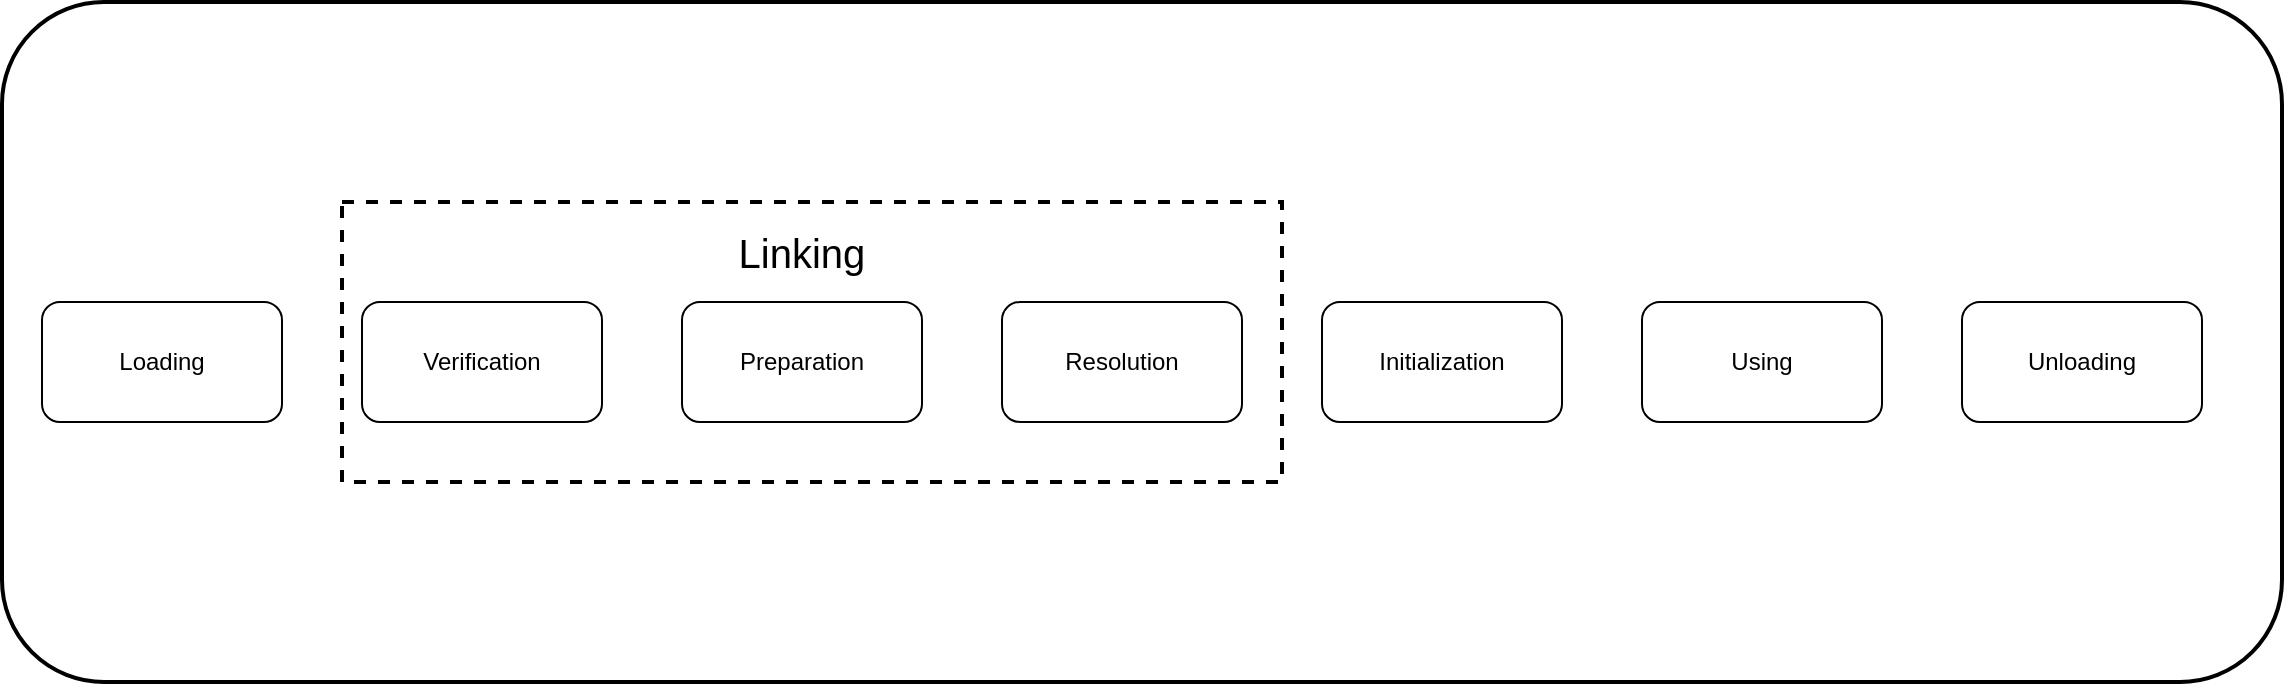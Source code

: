 <mxfile version="14.2.6" type="github">
  <diagram id="B3CQdlQTawAdpxf5I6Fp" name="Page-1">
    <mxGraphModel dx="1577" dy="1038" grid="1" gridSize="10" guides="1" tooltips="1" connect="1" arrows="1" fold="1" page="1" pageScale="1" pageWidth="1169" pageHeight="827" math="0" shadow="0">
      <root>
        <mxCell id="0" />
        <mxCell id="1" parent="0" />
        <mxCell id="7ocpthpOQqmHosApMsiT-1" value="Loading" style="rounded=1;whiteSpace=wrap;html=1;" vertex="1" parent="1">
          <mxGeometry x="40" y="300" width="120" height="60" as="geometry" />
        </mxCell>
        <mxCell id="7ocpthpOQqmHosApMsiT-2" value="Verification" style="rounded=1;whiteSpace=wrap;html=1;" vertex="1" parent="1">
          <mxGeometry x="200" y="300" width="120" height="60" as="geometry" />
        </mxCell>
        <mxCell id="7ocpthpOQqmHosApMsiT-3" value="Preparation" style="rounded=1;whiteSpace=wrap;html=1;" vertex="1" parent="1">
          <mxGeometry x="360" y="300" width="120" height="60" as="geometry" />
        </mxCell>
        <mxCell id="7ocpthpOQqmHosApMsiT-4" value="Resolution" style="rounded=1;whiteSpace=wrap;html=1;" vertex="1" parent="1">
          <mxGeometry x="520" y="300" width="120" height="60" as="geometry" />
        </mxCell>
        <mxCell id="7ocpthpOQqmHosApMsiT-5" value="Initialization" style="rounded=1;whiteSpace=wrap;html=1;" vertex="1" parent="1">
          <mxGeometry x="680" y="300" width="120" height="60" as="geometry" />
        </mxCell>
        <mxCell id="7ocpthpOQqmHosApMsiT-6" value="Using" style="rounded=1;whiteSpace=wrap;html=1;" vertex="1" parent="1">
          <mxGeometry x="840" y="300" width="120" height="60" as="geometry" />
        </mxCell>
        <mxCell id="7ocpthpOQqmHosApMsiT-7" value="Unloading" style="rounded=1;whiteSpace=wrap;html=1;" vertex="1" parent="1">
          <mxGeometry x="1000" y="300" width="120" height="60" as="geometry" />
        </mxCell>
        <mxCell id="7ocpthpOQqmHosApMsiT-8" value="" style="rounded=0;whiteSpace=wrap;html=1;dashed=1;strokeWidth=2;fillColor=none;" vertex="1" parent="1">
          <mxGeometry x="190" y="250" width="470" height="140" as="geometry" />
        </mxCell>
        <mxCell id="7ocpthpOQqmHosApMsiT-9" value="&lt;font style=&quot;font-size: 20px&quot;&gt;Linking&lt;/font&gt;" style="text;html=1;strokeColor=none;fillColor=none;align=center;verticalAlign=middle;whiteSpace=wrap;rounded=0;dashed=1;" vertex="1" parent="1">
          <mxGeometry x="355" y="250" width="130" height="50" as="geometry" />
        </mxCell>
        <mxCell id="7ocpthpOQqmHosApMsiT-11" value="" style="rounded=1;whiteSpace=wrap;html=1;strokeWidth=2;fillColor=none;" vertex="1" parent="1">
          <mxGeometry x="20" y="150" width="1140" height="340" as="geometry" />
        </mxCell>
      </root>
    </mxGraphModel>
  </diagram>
</mxfile>
